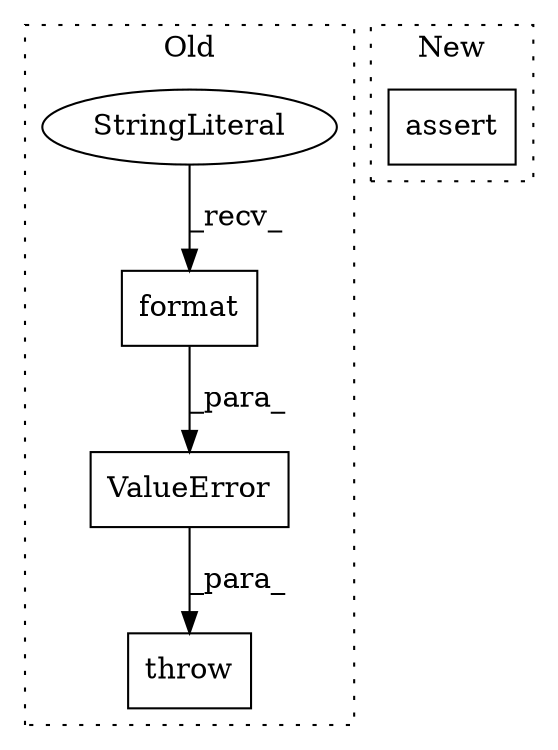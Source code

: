 digraph G {
subgraph cluster0 {
1 [label="format" a="32" s="3037,3069" l="7,1" shape="box"];
3 [label="StringLiteral" a="45" s="2981" l="55" shape="ellipse"];
4 [label="throw" a="53" s="2964" l="6" shape="box"];
5 [label="ValueError" a="32" s="2970,3070" l="11,1" shape="box"];
label = "Old";
style="dotted";
}
subgraph cluster1 {
2 [label="assert" a="6" s="3710" l="7" shape="box"];
label = "New";
style="dotted";
}
1 -> 5 [label="_para_"];
3 -> 1 [label="_recv_"];
5 -> 4 [label="_para_"];
}